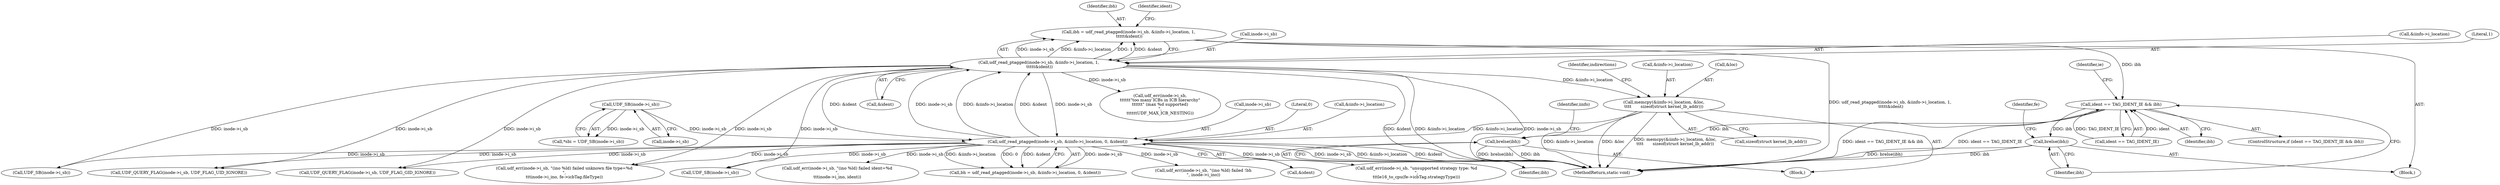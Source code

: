 digraph "0_linux_c03aa9f6e1f938618e6db2e23afef0574efeeb65@API" {
"1000211" [label="(Call,ibh = udf_read_ptagged(inode->i_sb, &iinfo->i_location, 1,\n \t\t\t\t\t&ident))"];
"1000213" [label="(Call,udf_read_ptagged(inode->i_sb, &iinfo->i_location, 1,\n \t\t\t\t\t&ident))"];
"1000133" [label="(Call,udf_read_ptagged(inode->i_sb, &iinfo->i_location, 0, &ident))"];
"1000121" [label="(Call,UDF_SB(inode->i_sb))"];
"1000259" [label="(Call,memcpy(&iinfo->i_location, &loc,\n\t\t\t\t       sizeof(struct kernel_lb_addr)))"];
"1000225" [label="(Call,ident == TAG_IDENT_IE && ibh)"];
"1000257" [label="(Call,brelse(ibh))"];
"1000284" [label="(Call,brelse(ibh))"];
"1000214" [label="(Call,inode->i_sb)"];
"1000142" [label="(Call,&ident)"];
"1000217" [label="(Call,&iinfo->i_location)"];
"1000274" [label="(Call,udf_err(inode->i_sb,\n\t\t\t\t\t\t\"too many ICBs in ICB hierarchy\"\n\t\t\t\t\t\t\" (max %d supported)\n\",\n\t\t\t\t\t\tUDF_MAX_ICB_NESTING))"];
"1000213" [label="(Call,udf_read_ptagged(inode->i_sb, &iinfo->i_location, 1,\n \t\t\t\t\t&ident))"];
"1001145" [label="(MethodReturn,static void)"];
"1000297" [label="(Call,udf_err(inode->i_sb, \"unsupported strategy type: %d\n\",\n\t\t\tle16_to_cpu(fe->icbTag.strategyType)))"];
"1000211" [label="(Call,ibh = udf_read_ptagged(inode->i_sb, &iinfo->i_location, 1,\n \t\t\t\t\t&ident))"];
"1000264" [label="(Call,&loc)"];
"1000271" [label="(Identifier,indirections)"];
"1000119" [label="(Call,*sbi = UDF_SB(inode->i_sb))"];
"1000254" [label="(Block,)"];
"1000317" [label="(Identifier,fe)"];
"1000212" [label="(Identifier,ibh)"];
"1000608" [label="(Call,UDF_QUERY_FLAG(inode->i_sb, UDF_FLAG_GID_IGNORE))"];
"1000172" [label="(Call,udf_err(inode->i_sb, \"(ino %ld) failed ident=%d\n\",\n\t\t\tinode->i_ino, ident))"];
"1000266" [label="(Call,sizeof(struct kernel_lb_addr))"];
"1000258" [label="(Identifier,ibh)"];
"1000224" [label="(ControlStructure,if (ident == TAG_IDENT_IE && ibh))"];
"1000262" [label="(Identifier,iinfo)"];
"1000134" [label="(Call,inode->i_sb)"];
"1000589" [label="(Call,UDF_SB(inode->i_sb))"];
"1000122" [label="(Call,inode->i_sb)"];
"1000574" [label="(Call,UDF_QUERY_FLAG(inode->i_sb, UDF_FLAG_UID_IGNORE))"];
"1000260" [label="(Call,&iinfo->i_location)"];
"1000226" [label="(Call,ident == TAG_IDENT_IE)"];
"1000141" [label="(Literal,0)"];
"1000222" [label="(Call,&ident)"];
"1000284" [label="(Call,brelse(ibh))"];
"1000209" [label="(Block,)"];
"1000133" [label="(Call,udf_read_ptagged(inode->i_sb, &iinfo->i_location, 0, &ident))"];
"1000227" [label="(Identifier,ident)"];
"1000259" [label="(Call,memcpy(&iinfo->i_location, &loc,\n\t\t\t\t       sizeof(struct kernel_lb_addr)))"];
"1000225" [label="(Call,ident == TAG_IDENT_IE && ibh)"];
"1000285" [label="(Identifier,ibh)"];
"1000257" [label="(Call,brelse(ibh))"];
"1000131" [label="(Call,bh = udf_read_ptagged(inode->i_sb, &iinfo->i_location, 0, &ident))"];
"1001087" [label="(Call,udf_err(inode->i_sb, \"(ino %ld) failed unknown file type=%d\n\",\n\t\t\tinode->i_ino, fe->icbTag.fileType))"];
"1000234" [label="(Identifier,ie)"];
"1000121" [label="(Call,UDF_SB(inode->i_sb))"];
"1000137" [label="(Call,&iinfo->i_location)"];
"1000148" [label="(Call,udf_err(inode->i_sb, \"(ino %ld) failed !bh\n\", inode->i_ino))"];
"1000221" [label="(Literal,1)"];
"1000623" [label="(Call,UDF_SB(inode->i_sb))"];
"1000229" [label="(Identifier,ibh)"];
"1000211" -> "1000209"  [label="AST: "];
"1000211" -> "1000213"  [label="CFG: "];
"1000212" -> "1000211"  [label="AST: "];
"1000213" -> "1000211"  [label="AST: "];
"1000227" -> "1000211"  [label="CFG: "];
"1000211" -> "1001145"  [label="DDG: udf_read_ptagged(inode->i_sb, &iinfo->i_location, 1,\n \t\t\t\t\t&ident)"];
"1000213" -> "1000211"  [label="DDG: inode->i_sb"];
"1000213" -> "1000211"  [label="DDG: &iinfo->i_location"];
"1000213" -> "1000211"  [label="DDG: 1"];
"1000213" -> "1000211"  [label="DDG: &ident"];
"1000211" -> "1000225"  [label="DDG: ibh"];
"1000213" -> "1000222"  [label="CFG: "];
"1000214" -> "1000213"  [label="AST: "];
"1000217" -> "1000213"  [label="AST: "];
"1000221" -> "1000213"  [label="AST: "];
"1000222" -> "1000213"  [label="AST: "];
"1000213" -> "1001145"  [label="DDG: &iinfo->i_location"];
"1000213" -> "1001145"  [label="DDG: inode->i_sb"];
"1000213" -> "1001145"  [label="DDG: &ident"];
"1000213" -> "1000133"  [label="DDG: inode->i_sb"];
"1000213" -> "1000133"  [label="DDG: &ident"];
"1000133" -> "1000213"  [label="DDG: inode->i_sb"];
"1000133" -> "1000213"  [label="DDG: &iinfo->i_location"];
"1000133" -> "1000213"  [label="DDG: &ident"];
"1000213" -> "1000259"  [label="DDG: &iinfo->i_location"];
"1000213" -> "1000274"  [label="DDG: inode->i_sb"];
"1000213" -> "1000574"  [label="DDG: inode->i_sb"];
"1000213" -> "1000589"  [label="DDG: inode->i_sb"];
"1000213" -> "1000608"  [label="DDG: inode->i_sb"];
"1000213" -> "1000623"  [label="DDG: inode->i_sb"];
"1000213" -> "1001087"  [label="DDG: inode->i_sb"];
"1000133" -> "1000131"  [label="AST: "];
"1000133" -> "1000142"  [label="CFG: "];
"1000134" -> "1000133"  [label="AST: "];
"1000137" -> "1000133"  [label="AST: "];
"1000141" -> "1000133"  [label="AST: "];
"1000142" -> "1000133"  [label="AST: "];
"1000131" -> "1000133"  [label="CFG: "];
"1000133" -> "1001145"  [label="DDG: &ident"];
"1000133" -> "1001145"  [label="DDG: inode->i_sb"];
"1000133" -> "1001145"  [label="DDG: &iinfo->i_location"];
"1000133" -> "1000131"  [label="DDG: inode->i_sb"];
"1000133" -> "1000131"  [label="DDG: &iinfo->i_location"];
"1000133" -> "1000131"  [label="DDG: 0"];
"1000133" -> "1000131"  [label="DDG: &ident"];
"1000121" -> "1000133"  [label="DDG: inode->i_sb"];
"1000259" -> "1000133"  [label="DDG: &iinfo->i_location"];
"1000133" -> "1000148"  [label="DDG: inode->i_sb"];
"1000133" -> "1000172"  [label="DDG: inode->i_sb"];
"1000133" -> "1000297"  [label="DDG: inode->i_sb"];
"1000133" -> "1000574"  [label="DDG: inode->i_sb"];
"1000133" -> "1000589"  [label="DDG: inode->i_sb"];
"1000133" -> "1000608"  [label="DDG: inode->i_sb"];
"1000133" -> "1000623"  [label="DDG: inode->i_sb"];
"1000133" -> "1001087"  [label="DDG: inode->i_sb"];
"1000121" -> "1000119"  [label="AST: "];
"1000121" -> "1000122"  [label="CFG: "];
"1000122" -> "1000121"  [label="AST: "];
"1000119" -> "1000121"  [label="CFG: "];
"1000121" -> "1000119"  [label="DDG: inode->i_sb"];
"1000259" -> "1000254"  [label="AST: "];
"1000259" -> "1000266"  [label="CFG: "];
"1000260" -> "1000259"  [label="AST: "];
"1000264" -> "1000259"  [label="AST: "];
"1000266" -> "1000259"  [label="AST: "];
"1000271" -> "1000259"  [label="CFG: "];
"1000259" -> "1001145"  [label="DDG: memcpy(&iinfo->i_location, &loc,\n\t\t\t\t       sizeof(struct kernel_lb_addr))"];
"1000259" -> "1001145"  [label="DDG: &iinfo->i_location"];
"1000259" -> "1001145"  [label="DDG: &loc"];
"1000225" -> "1000224"  [label="AST: "];
"1000225" -> "1000226"  [label="CFG: "];
"1000225" -> "1000229"  [label="CFG: "];
"1000226" -> "1000225"  [label="AST: "];
"1000229" -> "1000225"  [label="AST: "];
"1000234" -> "1000225"  [label="CFG: "];
"1000285" -> "1000225"  [label="CFG: "];
"1000225" -> "1001145"  [label="DDG: ident == TAG_IDENT_IE && ibh"];
"1000225" -> "1001145"  [label="DDG: ident == TAG_IDENT_IE"];
"1000226" -> "1000225"  [label="DDG: ident"];
"1000226" -> "1000225"  [label="DDG: TAG_IDENT_IE"];
"1000225" -> "1000257"  [label="DDG: ibh"];
"1000225" -> "1000284"  [label="DDG: ibh"];
"1000257" -> "1000254"  [label="AST: "];
"1000257" -> "1000258"  [label="CFG: "];
"1000258" -> "1000257"  [label="AST: "];
"1000262" -> "1000257"  [label="CFG: "];
"1000257" -> "1001145"  [label="DDG: ibh"];
"1000257" -> "1001145"  [label="DDG: brelse(ibh)"];
"1000284" -> "1000209"  [label="AST: "];
"1000284" -> "1000285"  [label="CFG: "];
"1000285" -> "1000284"  [label="AST: "];
"1000317" -> "1000284"  [label="CFG: "];
"1000284" -> "1001145"  [label="DDG: ibh"];
"1000284" -> "1001145"  [label="DDG: brelse(ibh)"];
}
